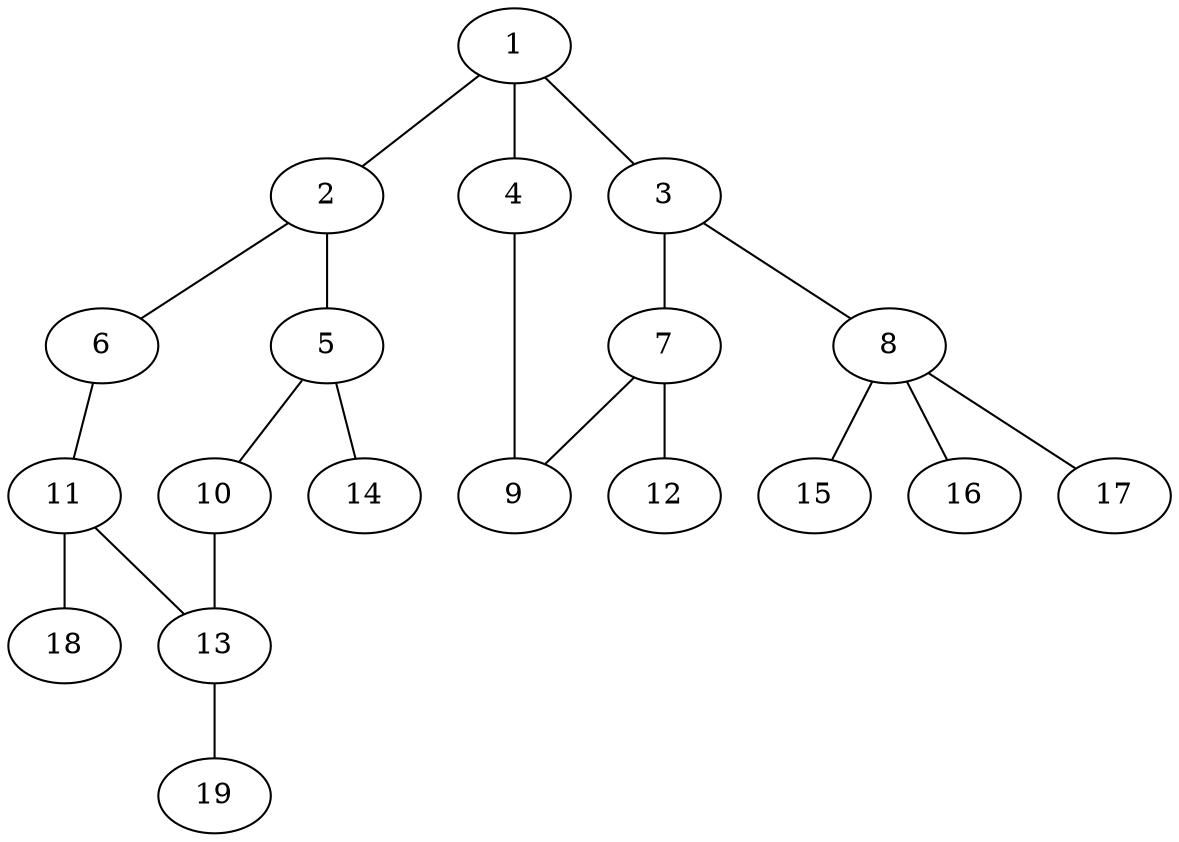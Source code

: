 graph molecule_3753 {
	1	 [chem=C];
	2	 [chem=C];
	1 -- 2	 [valence=1];
	3	 [chem=C];
	1 -- 3	 [valence=2];
	4	 [chem=S];
	1 -- 4	 [valence=1];
	5	 [chem=C];
	2 -- 5	 [valence=2];
	6	 [chem=N];
	2 -- 6	 [valence=1];
	7	 [chem=C];
	3 -- 7	 [valence=1];
	8	 [chem=C];
	3 -- 8	 [valence=1];
	9	 [chem=S];
	4 -- 9	 [valence=1];
	10	 [chem=N];
	5 -- 10	 [valence=1];
	14	 [chem=H];
	5 -- 14	 [valence=1];
	11	 [chem=C];
	6 -- 11	 [valence=2];
	7 -- 9	 [valence=1];
	12	 [chem=S];
	7 -- 12	 [valence=2];
	15	 [chem=H];
	8 -- 15	 [valence=1];
	16	 [chem=H];
	8 -- 16	 [valence=1];
	17	 [chem=H];
	8 -- 17	 [valence=1];
	13	 [chem=C];
	10 -- 13	 [valence=2];
	11 -- 13	 [valence=1];
	18	 [chem=H];
	11 -- 18	 [valence=1];
	19	 [chem=H];
	13 -- 19	 [valence=1];
}
